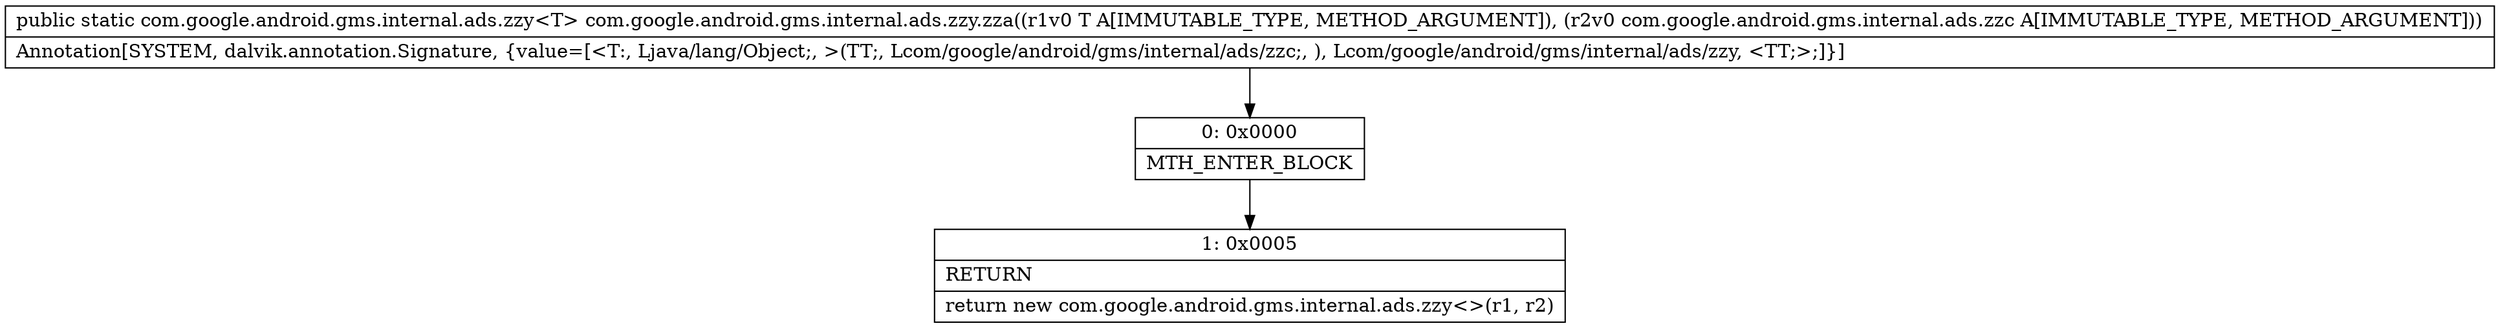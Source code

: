 digraph "CFG forcom.google.android.gms.internal.ads.zzy.zza(Ljava\/lang\/Object;Lcom\/google\/android\/gms\/internal\/ads\/zzc;)Lcom\/google\/android\/gms\/internal\/ads\/zzy;" {
Node_0 [shape=record,label="{0\:\ 0x0000|MTH_ENTER_BLOCK\l}"];
Node_1 [shape=record,label="{1\:\ 0x0005|RETURN\l|return new com.google.android.gms.internal.ads.zzy\<\>(r1, r2)\l}"];
MethodNode[shape=record,label="{public static com.google.android.gms.internal.ads.zzy\<T\> com.google.android.gms.internal.ads.zzy.zza((r1v0 T A[IMMUTABLE_TYPE, METHOD_ARGUMENT]), (r2v0 com.google.android.gms.internal.ads.zzc A[IMMUTABLE_TYPE, METHOD_ARGUMENT]))  | Annotation[SYSTEM, dalvik.annotation.Signature, \{value=[\<T:, Ljava\/lang\/Object;, \>(TT;, Lcom\/google\/android\/gms\/internal\/ads\/zzc;, ), Lcom\/google\/android\/gms\/internal\/ads\/zzy, \<TT;\>;]\}]\l}"];
MethodNode -> Node_0;
Node_0 -> Node_1;
}


